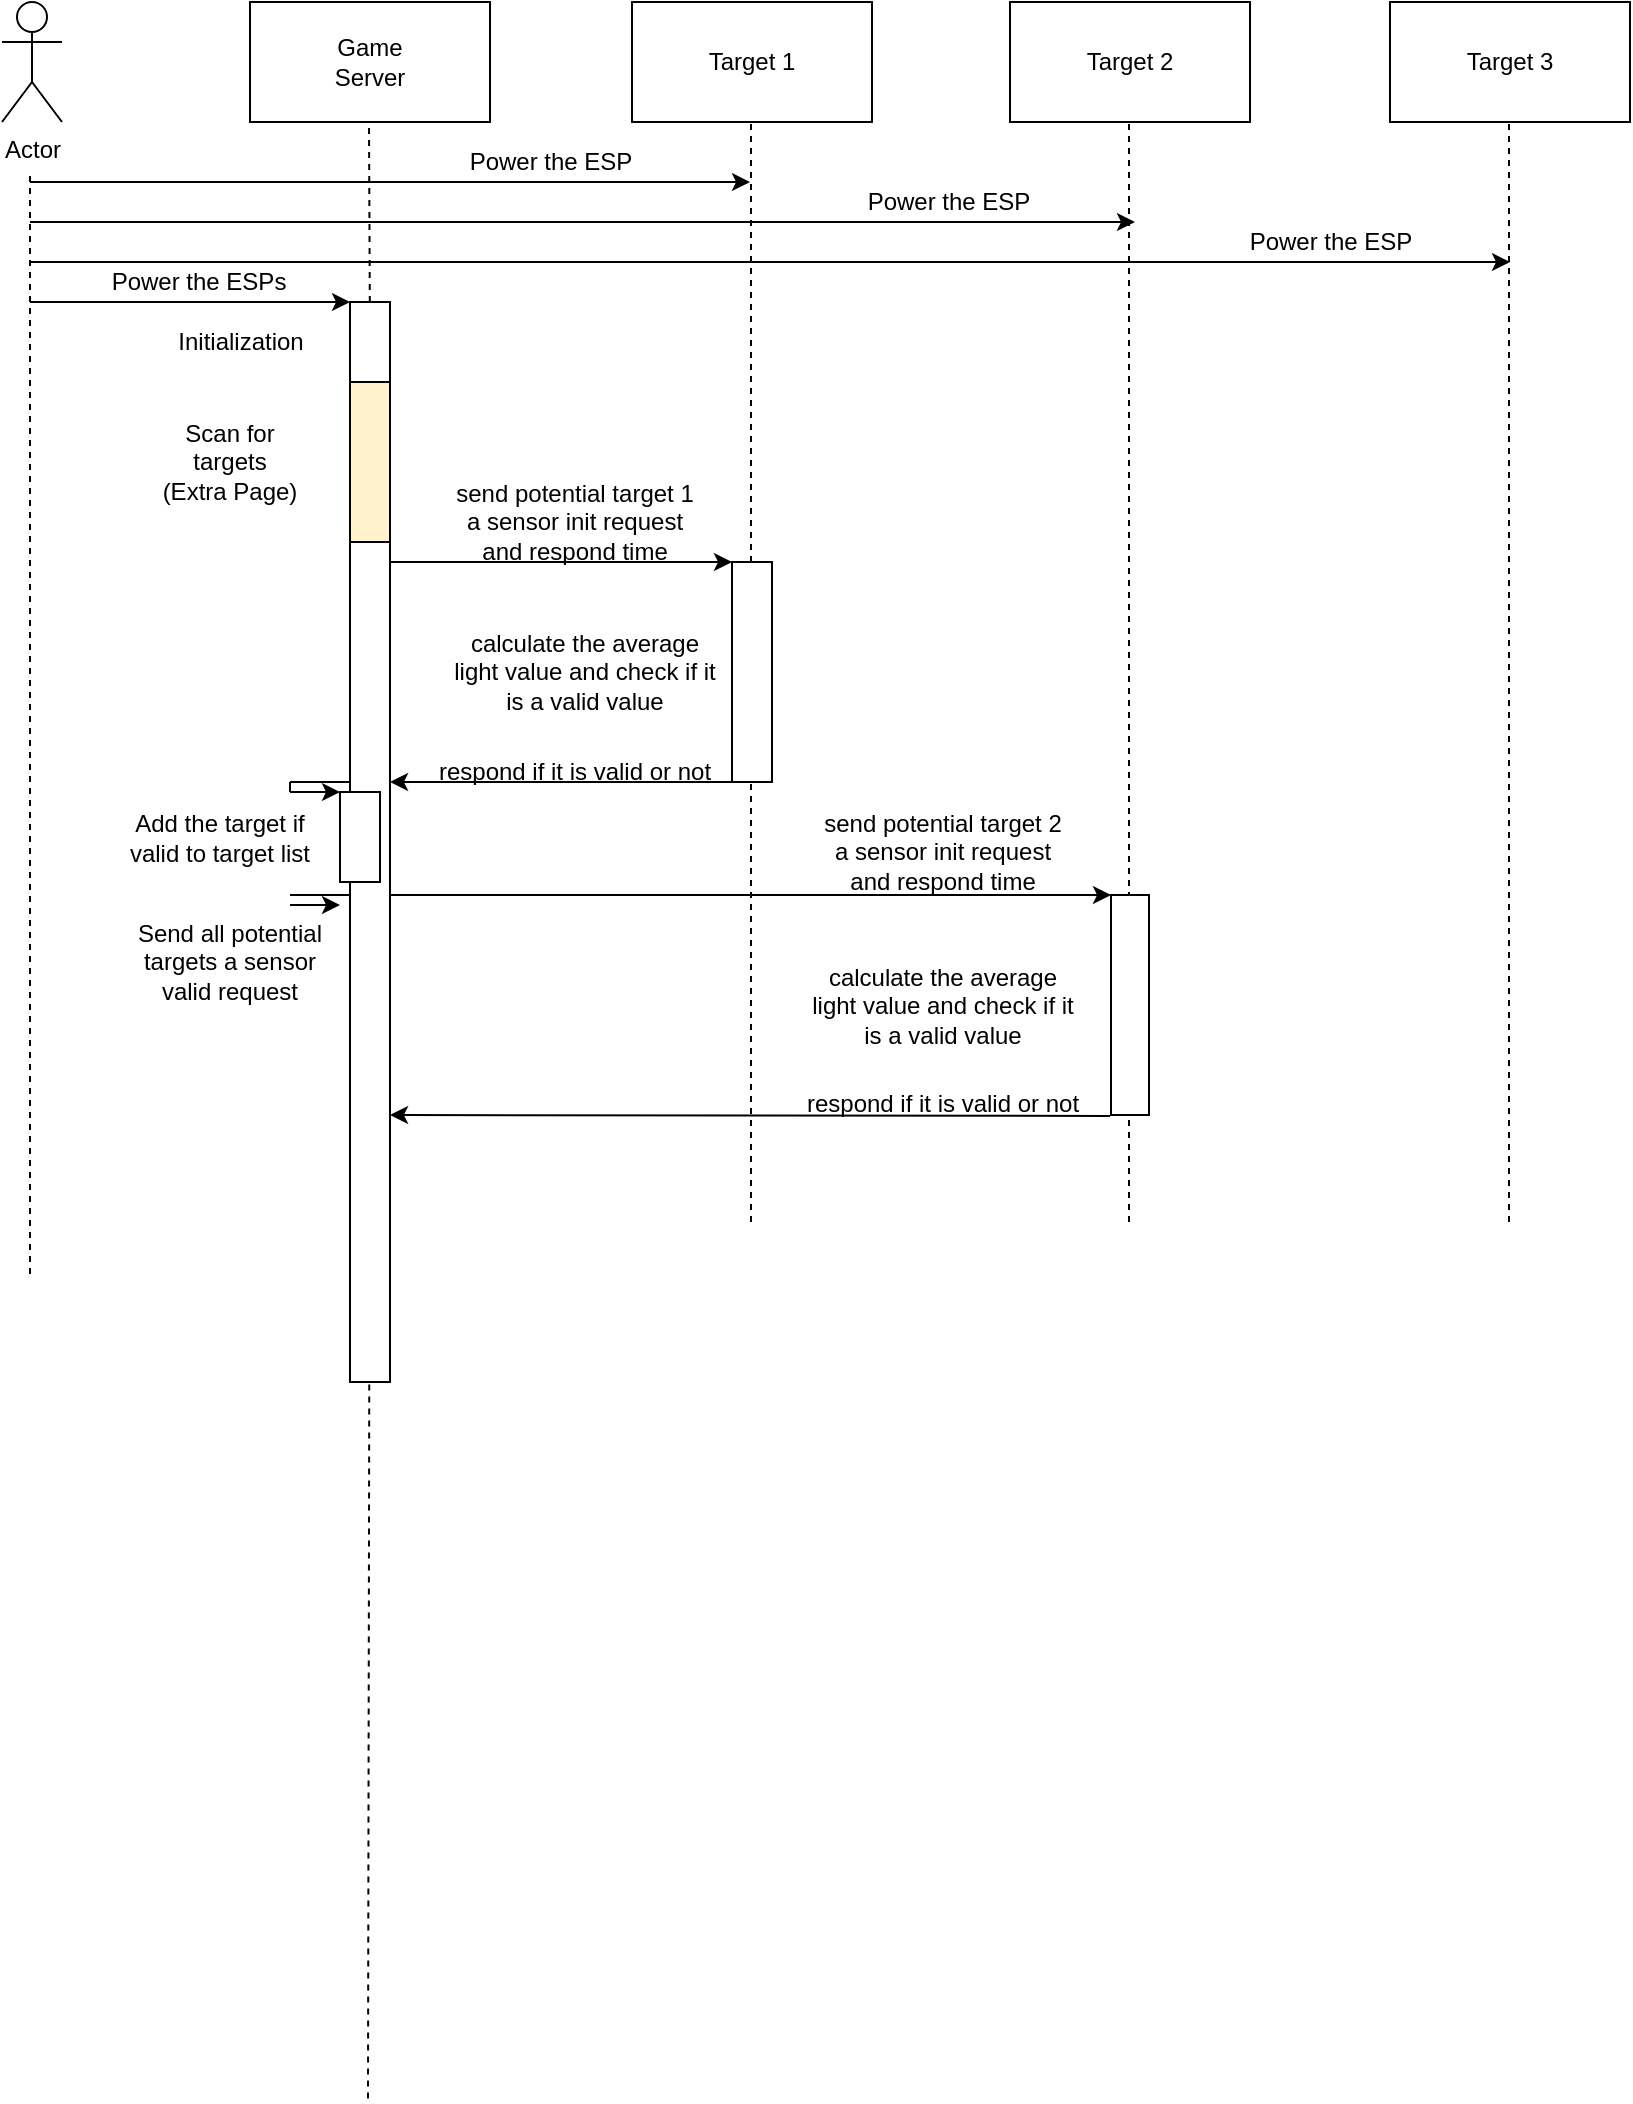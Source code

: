 <mxfile version="12.6.1" pages="2"><diagram id="MfWZ7HFCFdVoqE-oxFFF" name="Complete SD"><mxGraphModel dx="395" dy="217" grid="1" gridSize="10" guides="1" tooltips="1" connect="1" arrows="1" fold="1" page="1" pageScale="1" pageWidth="827" pageHeight="1169" math="0" shadow="0"><root><mxCell id="0"/><mxCell id="1" parent="0"/><mxCell id="372_Hg3r0qdoi_aWAIqr-1" value="Actor" style="shape=umlActor;verticalLabelPosition=bottom;labelBackgroundColor=#ffffff;verticalAlign=top;html=1;outlineConnect=0;" vertex="1" parent="1"><mxGeometry x="126" y="20" width="30" height="60" as="geometry"/></mxCell><mxCell id="372_Hg3r0qdoi_aWAIqr-2" value="" style="endArrow=none;dashed=1;html=1;" edge="1" parent="1"><mxGeometry width="50" height="50" relative="1" as="geometry"><mxPoint x="140" y="656" as="sourcePoint"/><mxPoint x="140" y="106" as="targetPoint"/></mxGeometry></mxCell><mxCell id="372_Hg3r0qdoi_aWAIqr-3" value="&lt;div&gt;Game&lt;/div&gt;&lt;div&gt;Server&lt;br&gt;&lt;/div&gt;" style="rounded=0;whiteSpace=wrap;html=1;" vertex="1" parent="1"><mxGeometry x="250" y="20" width="120" height="60" as="geometry"/></mxCell><mxCell id="372_Hg3r0qdoi_aWAIqr-4" value="Target 1" style="rounded=0;whiteSpace=wrap;html=1;" vertex="1" parent="1"><mxGeometry x="441" y="20" width="120" height="60" as="geometry"/></mxCell><mxCell id="372_Hg3r0qdoi_aWAIqr-5" value="Target 2" style="rounded=0;whiteSpace=wrap;html=1;" vertex="1" parent="1"><mxGeometry x="630" y="20" width="120" height="60" as="geometry"/></mxCell><mxCell id="372_Hg3r0qdoi_aWAIqr-6" value="&lt;div&gt;Target 3&lt;/div&gt;" style="rounded=0;whiteSpace=wrap;html=1;" vertex="1" parent="1"><mxGeometry x="820" y="20" width="120" height="60" as="geometry"/></mxCell><mxCell id="372_Hg3r0qdoi_aWAIqr-7" value="" style="endArrow=none;dashed=1;html=1;" edge="1" parent="1" source="372_Hg3r0qdoi_aWAIqr-14"><mxGeometry width="50" height="50" relative="1" as="geometry"><mxPoint x="309.5" y="630" as="sourcePoint"/><mxPoint x="309.5" y="80" as="targetPoint"/></mxGeometry></mxCell><mxCell id="372_Hg3r0qdoi_aWAIqr-8" value="" style="endArrow=none;dashed=1;html=1;" edge="1" parent="1"><mxGeometry width="50" height="50" relative="1" as="geometry"><mxPoint x="500.5" y="630" as="sourcePoint"/><mxPoint x="500.5" y="80" as="targetPoint"/></mxGeometry></mxCell><mxCell id="372_Hg3r0qdoi_aWAIqr-9" value="" style="endArrow=none;dashed=1;html=1;" edge="1" parent="1"><mxGeometry width="50" height="50" relative="1" as="geometry"><mxPoint x="689.5" y="630" as="sourcePoint"/><mxPoint x="689.5" y="80" as="targetPoint"/></mxGeometry></mxCell><mxCell id="372_Hg3r0qdoi_aWAIqr-10" value="" style="endArrow=none;dashed=1;html=1;" edge="1" parent="1"><mxGeometry width="50" height="50" relative="1" as="geometry"><mxPoint x="879.5" y="630" as="sourcePoint"/><mxPoint x="879.5" y="80" as="targetPoint"/></mxGeometry></mxCell><mxCell id="372_Hg3r0qdoi_aWAIqr-11" value="" style="endArrow=classic;html=1;entryX=0;entryY=0;entryDx=0;entryDy=0;" edge="1" parent="1" target="372_Hg3r0qdoi_aWAIqr-14"><mxGeometry width="50" height="50" relative="1" as="geometry"><mxPoint x="140" y="170" as="sourcePoint"/><mxPoint x="290" y="170" as="targetPoint"/></mxGeometry></mxCell><mxCell id="372_Hg3r0qdoi_aWAIqr-12" value="Power the ESPs" style="text;html=1;align=center;verticalAlign=middle;resizable=0;points=[];labelBackgroundColor=#ffffff;" vertex="1" connectable="0" parent="372_Hg3r0qdoi_aWAIqr-11"><mxGeometry x="0.176" y="3" relative="1" as="geometry"><mxPoint x="-10" y="-7" as="offset"/></mxGeometry></mxCell><mxCell id="372_Hg3r0qdoi_aWAIqr-14" value="" style="rounded=0;whiteSpace=wrap;html=1;" vertex="1" parent="1"><mxGeometry x="300" y="170" width="20" height="40" as="geometry"/></mxCell><mxCell id="372_Hg3r0qdoi_aWAIqr-15" value="" style="endArrow=none;dashed=1;html=1;" edge="1" parent="1" source="372_Hg3r0qdoi_aWAIqr-18" target="372_Hg3r0qdoi_aWAIqr-14"><mxGeometry width="50" height="50" relative="1" as="geometry"><mxPoint x="309.5" y="670" as="sourcePoint"/><mxPoint x="309.5" y="120.0" as="targetPoint"/></mxGeometry></mxCell><mxCell id="372_Hg3r0qdoi_aWAIqr-17" value="Initialization" style="text;html=1;align=center;verticalAlign=middle;resizable=0;points=[];autosize=1;" vertex="1" parent="1"><mxGeometry x="205" y="180" width="80" height="20" as="geometry"/></mxCell><mxCell id="372_Hg3r0qdoi_aWAIqr-18" value="" style="rounded=0;whiteSpace=wrap;html=1;fillColor=#fff2cc;strokeColor=#000000;gradientColor=none;" vertex="1" parent="1"><mxGeometry x="300" y="210" width="20" height="80" as="geometry"/></mxCell><mxCell id="372_Hg3r0qdoi_aWAIqr-20" value="" style="endArrow=none;dashed=1;html=1;" edge="1" parent="1" source="8JYNg3FqNEhA8uTFYcMI-2" target="372_Hg3r0qdoi_aWAIqr-18"><mxGeometry width="50" height="50" relative="1" as="geometry"><mxPoint x="309.5" y="670" as="sourcePoint"/><mxPoint x="309.979" y="210" as="targetPoint"/></mxGeometry></mxCell><mxCell id="372_Hg3r0qdoi_aWAIqr-21" value="&lt;div&gt;Scan for targets&lt;/div&gt;&lt;div&gt;(Extra Page)&lt;br&gt;&lt;/div&gt;" style="text;html=1;strokeColor=none;fillColor=none;align=center;verticalAlign=middle;whiteSpace=wrap;rounded=0;" vertex="1" parent="1"><mxGeometry x="200" y="230" width="80" height="40" as="geometry"/></mxCell><mxCell id="8JYNg3FqNEhA8uTFYcMI-2" value="" style="rounded=0;whiteSpace=wrap;html=1;" vertex="1" parent="1"><mxGeometry x="300" y="290" width="20" height="420" as="geometry"/></mxCell><mxCell id="8JYNg3FqNEhA8uTFYcMI-3" value="" style="endArrow=none;dashed=1;html=1;" edge="1" parent="1" target="8JYNg3FqNEhA8uTFYcMI-2"><mxGeometry width="50" height="50" relative="1" as="geometry"><mxPoint x="309" y="1068.276" as="sourcePoint"/><mxPoint x="309.952" y="288" as="targetPoint"/></mxGeometry></mxCell><mxCell id="8JYNg3FqNEhA8uTFYcMI-5" value="&lt;div style=&quot;font-size: 12px&quot;&gt;send potential target 1&lt;br&gt;&lt;/div&gt;&lt;div style=&quot;font-size: 12px&quot;&gt; a sensor init request&lt;/div&gt;&lt;div style=&quot;font-size: 12px&quot;&gt;and respond time&lt;br&gt;&lt;/div&gt;" style="text;html=1;fontSize=12;align=center;verticalAlign=middle;" vertex="1" parent="1"><mxGeometry x="337" y="250" width="150" height="60" as="geometry"/></mxCell><mxCell id="8JYNg3FqNEhA8uTFYcMI-6" value="" style="endArrow=classic;html=1;fontSize=12;entryX=0;entryY=0;entryDx=0;entryDy=0;" edge="1" parent="1" target="8JYNg3FqNEhA8uTFYcMI-7"><mxGeometry width="50" height="50" relative="1" as="geometry"><mxPoint x="320" y="300" as="sourcePoint"/><mxPoint x="500" y="300" as="targetPoint"/></mxGeometry></mxCell><mxCell id="8JYNg3FqNEhA8uTFYcMI-7" value="" style="rounded=0;whiteSpace=wrap;html=1;" vertex="1" parent="1"><mxGeometry x="491" y="300" width="20" height="110" as="geometry"/></mxCell><mxCell id="8JYNg3FqNEhA8uTFYcMI-8" value="Send all potential targets a sensor valid request" style="text;html=1;strokeColor=none;fillColor=none;align=center;verticalAlign=middle;whiteSpace=wrap;rounded=0;fontSize=12;" vertex="1" parent="1"><mxGeometry x="185" y="477.5" width="110" height="45" as="geometry"/></mxCell><mxCell id="8JYNg3FqNEhA8uTFYcMI-9" value="calculate the average light value and check if it is a valid value" style="text;html=1;strokeColor=none;fillColor=none;align=center;verticalAlign=middle;whiteSpace=wrap;rounded=0;fontSize=12;" vertex="1" parent="1"><mxGeometry x="348" y="345" width="139" height="20" as="geometry"/></mxCell><mxCell id="8JYNg3FqNEhA8uTFYcMI-10" value="" style="endArrow=classic;html=1;fontSize=12;entryX=0;entryY=0;entryDx=0;entryDy=0;" edge="1" parent="1"><mxGeometry width="50" height="50" relative="1" as="geometry"><mxPoint x="491" y="410" as="sourcePoint"/><mxPoint x="320" y="410" as="targetPoint"/></mxGeometry></mxCell><mxCell id="8JYNg3FqNEhA8uTFYcMI-11" value="respond if it is valid or not" style="text;html=1;fontSize=12;align=center;verticalAlign=middle;" vertex="1" parent="1"><mxGeometry x="337" y="375" width="150" height="60" as="geometry"/></mxCell><mxCell id="8JYNg3FqNEhA8uTFYcMI-12" value="" style="endArrow=classic;html=1;" edge="1" parent="1"><mxGeometry width="50" height="50" relative="1" as="geometry"><mxPoint x="140.0" y="110" as="sourcePoint"/><mxPoint x="500" y="110" as="targetPoint"/></mxGeometry></mxCell><mxCell id="8JYNg3FqNEhA8uTFYcMI-13" value="Power the ESP" style="text;html=1;align=center;verticalAlign=middle;resizable=0;points=[];labelBackgroundColor=#ffffff;" vertex="1" connectable="0" parent="8JYNg3FqNEhA8uTFYcMI-12"><mxGeometry x="0.176" y="3" relative="1" as="geometry"><mxPoint x="48.33" y="-7" as="offset"/></mxGeometry></mxCell><mxCell id="8JYNg3FqNEhA8uTFYcMI-16" value="" style="endArrow=classic;html=1;" edge="1" parent="1"><mxGeometry width="50" height="50" relative="1" as="geometry"><mxPoint x="140" y="130" as="sourcePoint"/><mxPoint x="692.5" y="130" as="targetPoint"/></mxGeometry></mxCell><mxCell id="8JYNg3FqNEhA8uTFYcMI-17" value="Power the ESP" style="text;html=1;align=center;verticalAlign=middle;resizable=0;points=[];labelBackgroundColor=#ffffff;" vertex="1" connectable="0" parent="8JYNg3FqNEhA8uTFYcMI-16"><mxGeometry x="0.176" y="3" relative="1" as="geometry"><mxPoint x="134.17" y="-7" as="offset"/></mxGeometry></mxCell><mxCell id="8JYNg3FqNEhA8uTFYcMI-18" value="" style="endArrow=classic;html=1;" edge="1" parent="1"><mxGeometry width="50" height="50" relative="1" as="geometry"><mxPoint x="140" y="150.0" as="sourcePoint"/><mxPoint x="880" y="150" as="targetPoint"/></mxGeometry></mxCell><mxCell id="8JYNg3FqNEhA8uTFYcMI-19" value="Power the ESP" style="text;html=1;align=center;verticalAlign=middle;resizable=0;points=[];labelBackgroundColor=#ffffff;" vertex="1" connectable="0" parent="8JYNg3FqNEhA8uTFYcMI-18"><mxGeometry x="0.176" y="3" relative="1" as="geometry"><mxPoint x="214.71" y="-7" as="offset"/></mxGeometry></mxCell><mxCell id="8JYNg3FqNEhA8uTFYcMI-20" value="&lt;div style=&quot;font-size: 12px&quot;&gt;send potential target 2&lt;br&gt;&lt;/div&gt;&lt;div style=&quot;font-size: 12px&quot;&gt; a sensor init request&lt;/div&gt;&lt;div style=&quot;font-size: 12px&quot;&gt;and respond time&lt;br&gt;&lt;/div&gt;" style="text;html=1;fontSize=12;align=center;verticalAlign=middle;" vertex="1" parent="1"><mxGeometry x="521" y="415" width="150" height="60" as="geometry"/></mxCell><mxCell id="8JYNg3FqNEhA8uTFYcMI-21" value="" style="endArrow=classic;html=1;fontSize=12;entryX=0;entryY=0;entryDx=0;entryDy=0;" edge="1" parent="1" target="8JYNg3FqNEhA8uTFYcMI-22"><mxGeometry width="50" height="50" relative="1" as="geometry"><mxPoint x="320" y="466.5" as="sourcePoint"/><mxPoint x="500" y="466.5" as="targetPoint"/></mxGeometry></mxCell><mxCell id="8JYNg3FqNEhA8uTFYcMI-22" value="" style="rounded=0;whiteSpace=wrap;html=1;" vertex="1" parent="1"><mxGeometry x="680.5" y="466.5" width="19" height="110" as="geometry"/></mxCell><mxCell id="8JYNg3FqNEhA8uTFYcMI-23" value="calculate the average light value and check if it is a valid value" style="text;html=1;strokeColor=none;fillColor=none;align=center;verticalAlign=middle;whiteSpace=wrap;rounded=0;fontSize=12;" vertex="1" parent="1"><mxGeometry x="526.5" y="497.75" width="139" height="47.5" as="geometry"/></mxCell><mxCell id="8JYNg3FqNEhA8uTFYcMI-24" value="" style="endArrow=classic;html=1;fontSize=12;entryX=0;entryY=0;entryDx=0;entryDy=0;" edge="1" parent="1"><mxGeometry width="50" height="50" relative="1" as="geometry"><mxPoint x="680" y="577" as="sourcePoint"/><mxPoint x="320" y="576.5" as="targetPoint"/></mxGeometry></mxCell><mxCell id="8JYNg3FqNEhA8uTFYcMI-25" value="respond if it is valid or not" style="text;html=1;fontSize=12;align=center;verticalAlign=middle;" vertex="1" parent="1"><mxGeometry x="521" y="541" width="150" height="60" as="geometry"/></mxCell><mxCell id="8JYNg3FqNEhA8uTFYcMI-28" value="" style="rounded=0;whiteSpace=wrap;html=1;strokeColor=#000000;gradientColor=none;fontSize=12;align=center;" vertex="1" parent="1"><mxGeometry x="295" y="415" width="20" height="45" as="geometry"/></mxCell><mxCell id="8JYNg3FqNEhA8uTFYcMI-29" value="Add the target if valid to target list" style="text;html=1;strokeColor=none;fillColor=none;align=center;verticalAlign=middle;whiteSpace=wrap;rounded=0;fontSize=12;" vertex="1" parent="1"><mxGeometry x="185" y="427.5" width="100" height="20" as="geometry"/></mxCell><mxCell id="8JYNg3FqNEhA8uTFYcMI-30" value="" style="endArrow=classic;html=1;fontSize=12;entryX=0;entryY=0;entryDx=0;entryDy=0;" edge="1" parent="1" target="8JYNg3FqNEhA8uTFYcMI-28"><mxGeometry width="50" height="50" relative="1" as="geometry"><mxPoint x="270" y="415" as="sourcePoint"/><mxPoint x="360" y="160" as="targetPoint"/></mxGeometry></mxCell><mxCell id="8JYNg3FqNEhA8uTFYcMI-31" value="" style="endArrow=none;html=1;fontSize=12;" edge="1" parent="1"><mxGeometry width="50" height="50" relative="1" as="geometry"><mxPoint x="270" y="415" as="sourcePoint"/><mxPoint x="270" y="410" as="targetPoint"/></mxGeometry></mxCell><mxCell id="8JYNg3FqNEhA8uTFYcMI-32" value="" style="endArrow=none;html=1;fontSize=12;" edge="1" parent="1"><mxGeometry width="50" height="50" relative="1" as="geometry"><mxPoint x="300" y="410" as="sourcePoint"/><mxPoint x="270" y="410" as="targetPoint"/><Array as="points"><mxPoint x="270" y="410"/></Array></mxGeometry></mxCell><mxCell id="8JYNg3FqNEhA8uTFYcMI-37" value="" style="endArrow=classic;html=1;fontSize=12;entryX=0;entryY=0;entryDx=0;entryDy=0;" edge="1" parent="1"><mxGeometry width="50" height="50" relative="1" as="geometry"><mxPoint x="270" y="471.5" as="sourcePoint"/><mxPoint x="295" y="471.5" as="targetPoint"/><Array as="points"><mxPoint x="280" y="471.5"/></Array></mxGeometry></mxCell><mxCell id="8JYNg3FqNEhA8uTFYcMI-38" value="" style="endArrow=none;html=1;fontSize=12;" edge="1" parent="1"><mxGeometry width="50" height="50" relative="1" as="geometry"><mxPoint x="300" y="466.5" as="sourcePoint"/><mxPoint x="270" y="466.5" as="targetPoint"/><Array as="points"><mxPoint x="270" y="466.5"/></Array></mxGeometry></mxCell></root></mxGraphModel></diagram><diagram id="HNvVUc5xibgih1ufhwRD" name="Scan for targets SD"><mxGraphModel dx="1393" dy="767" grid="1" gridSize="10" guides="1" tooltips="1" connect="1" arrows="1" fold="1" page="1" pageScale="1" pageWidth="827" pageHeight="1169" math="0" shadow="0"><root><mxCell id="hmfzKV4nmB00qgsJ5oiq-0"/><mxCell id="hmfzKV4nmB00qgsJ5oiq-1" parent="hmfzKV4nmB00qgsJ5oiq-0"/><mxCell id="EPO7sPBPo4O1fsXeYF2H-2" value="&lt;div&gt;Game&lt;/div&gt;&lt;div&gt;Server&lt;br&gt;&lt;/div&gt;" style="rounded=0;whiteSpace=wrap;html=1;" vertex="1" parent="hmfzKV4nmB00qgsJ5oiq-1"><mxGeometry x="92" y="141" width="120" height="60" as="geometry"/></mxCell><mxCell id="EPO7sPBPo4O1fsXeYF2H-3" value="Target 1" style="rounded=0;whiteSpace=wrap;html=1;" vertex="1" parent="hmfzKV4nmB00qgsJ5oiq-1"><mxGeometry x="283" y="141" width="120" height="60" as="geometry"/></mxCell><mxCell id="EPO7sPBPo4O1fsXeYF2H-4" value="Target 2" style="rounded=0;whiteSpace=wrap;html=1;" vertex="1" parent="hmfzKV4nmB00qgsJ5oiq-1"><mxGeometry x="472" y="141" width="120" height="60" as="geometry"/></mxCell><mxCell id="EPO7sPBPo4O1fsXeYF2H-5" value="&lt;div&gt;Target 3&lt;/div&gt;" style="rounded=0;whiteSpace=wrap;html=1;" vertex="1" parent="hmfzKV4nmB00qgsJ5oiq-1"><mxGeometry x="662" y="141" width="120" height="60" as="geometry"/></mxCell><mxCell id="EPO7sPBPo4O1fsXeYF2H-6" value="" style="endArrow=none;dashed=1;html=1;" edge="1" parent="hmfzKV4nmB00qgsJ5oiq-1"><mxGeometry width="50" height="50" relative="1" as="geometry"><mxPoint x="151.857" y="251" as="sourcePoint"/><mxPoint x="151.5" y="201" as="targetPoint"/></mxGeometry></mxCell><mxCell id="EPO7sPBPo4O1fsXeYF2H-7" value="" style="endArrow=none;dashed=1;html=1;" edge="1" parent="hmfzKV4nmB00qgsJ5oiq-1" source="EPO7sPBPo4O1fsXeYF2H-34"><mxGeometry width="50" height="50" relative="1" as="geometry"><mxPoint x="342.5" y="751" as="sourcePoint"/><mxPoint x="342.5" y="201" as="targetPoint"/></mxGeometry></mxCell><mxCell id="EPO7sPBPo4O1fsXeYF2H-8" value="" style="endArrow=none;dashed=1;html=1;" edge="1" parent="hmfzKV4nmB00qgsJ5oiq-1" source="EPO7sPBPo4O1fsXeYF2H-49"><mxGeometry width="50" height="50" relative="1" as="geometry"><mxPoint x="531.5" y="751" as="sourcePoint"/><mxPoint x="531.5" y="201" as="targetPoint"/></mxGeometry></mxCell><mxCell id="EPO7sPBPo4O1fsXeYF2H-9" value="" style="endArrow=none;dashed=1;html=1;" edge="1" parent="hmfzKV4nmB00qgsJ5oiq-1" source="EPO7sPBPo4O1fsXeYF2H-52"><mxGeometry width="50" height="50" relative="1" as="geometry"><mxPoint x="721.5" y="751" as="sourcePoint"/><mxPoint x="721.5" y="201" as="targetPoint"/></mxGeometry></mxCell><mxCell id="EPO7sPBPo4O1fsXeYF2H-13" value="" style="endArrow=none;dashed=1;html=1;" edge="1" parent="hmfzKV4nmB00qgsJ5oiq-1" source="EPO7sPBPo4O1fsXeYF2H-15"><mxGeometry width="50" height="50" relative="1" as="geometry"><mxPoint x="151.5" y="751" as="sourcePoint"/><mxPoint x="152" y="291" as="targetPoint"/></mxGeometry></mxCell><mxCell id="EPO7sPBPo4O1fsXeYF2H-15" value="" style="rounded=0;whiteSpace=wrap;html=1;" vertex="1" parent="hmfzKV4nmB00qgsJ5oiq-1"><mxGeometry x="142" y="251" width="20" height="150" as="geometry"/></mxCell><mxCell id="EPO7sPBPo4O1fsXeYF2H-16" value="" style="endArrow=none;dashed=1;html=1;" edge="1" parent="hmfzKV4nmB00qgsJ5oiq-1" target="EPO7sPBPo4O1fsXeYF2H-15"><mxGeometry width="50" height="50" relative="1" as="geometry"><mxPoint x="152" y="601" as="sourcePoint"/><mxPoint x="151.979" y="291" as="targetPoint"/></mxGeometry></mxCell><mxCell id="EPO7sPBPo4O1fsXeYF2H-17" value="&lt;div style=&quot;font-size: 20px;&quot;&gt;Scan for targets&lt;/div&gt;" style="text;html=1;strokeColor=none;fillColor=none;align=center;verticalAlign=middle;whiteSpace=wrap;rounded=0;fontSize=20;" vertex="1" parent="hmfzKV4nmB00qgsJ5oiq-1"><mxGeometry x="280.67" y="101" width="329" height="20" as="geometry"/></mxCell><mxCell id="EPO7sPBPo4O1fsXeYF2H-23" value="" style="group" vertex="1" connectable="0" parent="hmfzKV4nmB00qgsJ5oiq-1"><mxGeometry x="162" y="261" width="170" height="0.48" as="geometry"/></mxCell><mxCell id="EPO7sPBPo4O1fsXeYF2H-18" value="" style="group" vertex="1" connectable="0" parent="EPO7sPBPo4O1fsXeYF2H-23"><mxGeometry width="170" height="0.48" as="geometry"/></mxCell><mxCell id="EPO7sPBPo4O1fsXeYF2H-19" value="" style="endArrow=classic;html=1;" edge="1" parent="EPO7sPBPo4O1fsXeYF2H-18"><mxGeometry width="50" height="50" relative="1" as="geometry"><mxPoint y="0.48" as="sourcePoint"/><mxPoint x="170" as="targetPoint"/></mxGeometry></mxCell><mxCell id="EPO7sPBPo4O1fsXeYF2H-20" value="WiFi.scanNetworks()" style="text;html=1;align=center;verticalAlign=middle;resizable=0;points=[];labelBackgroundColor=#ffffff;fontSize=11;" vertex="1" connectable="0" parent="EPO7sPBPo4O1fsXeYF2H-19"><mxGeometry x="-0.361" relative="1" as="geometry"><mxPoint x="-127.5" y="49.67" as="offset"/></mxGeometry></mxCell><mxCell id="EPO7sPBPo4O1fsXeYF2H-22" value="request" style="text;html=1;align=center;verticalAlign=middle;resizable=0;points=[];labelBackgroundColor=#ffffff;fontSize=12;" vertex="1" connectable="0" parent="EPO7sPBPo4O1fsXeYF2H-19"><mxGeometry x="0.08" y="2" relative="1" as="geometry"><mxPoint x="-21.66" y="-10.22" as="offset"/></mxGeometry></mxCell><mxCell id="EPO7sPBPo4O1fsXeYF2H-24" value="" style="group" vertex="1" connectable="0" parent="hmfzKV4nmB00qgsJ5oiq-1"><mxGeometry x="162" y="311" width="360" height="0.48" as="geometry"/></mxCell><mxCell id="EPO7sPBPo4O1fsXeYF2H-25" value="" style="group" vertex="1" connectable="0" parent="EPO7sPBPo4O1fsXeYF2H-24"><mxGeometry width="360.0" height="0.48" as="geometry"/></mxCell><mxCell id="EPO7sPBPo4O1fsXeYF2H-26" value="" style="endArrow=classic;html=1;" edge="1" parent="EPO7sPBPo4O1fsXeYF2H-25"><mxGeometry width="50" height="50" relative="1" as="geometry"><mxPoint y="0.48" as="sourcePoint"/><mxPoint x="360.0" as="targetPoint"/></mxGeometry></mxCell><mxCell id="EPO7sPBPo4O1fsXeYF2H-28" value="request" style="text;html=1;align=center;verticalAlign=middle;resizable=0;points=[];labelBackgroundColor=#ffffff;fontSize=12;" vertex="1" connectable="0" parent="EPO7sPBPo4O1fsXeYF2H-26"><mxGeometry x="0.08" y="2" relative="1" as="geometry"><mxPoint x="35.84" y="-8.22" as="offset"/></mxGeometry></mxCell><mxCell id="EPO7sPBPo4O1fsXeYF2H-29" value="" style="group" vertex="1" connectable="0" parent="hmfzKV4nmB00qgsJ5oiq-1"><mxGeometry x="162" y="361" width="170" height="0.48" as="geometry"/></mxCell><mxCell id="EPO7sPBPo4O1fsXeYF2H-30" value="" style="group" vertex="1" connectable="0" parent="EPO7sPBPo4O1fsXeYF2H-29"><mxGeometry width="170" height="0.48" as="geometry"/></mxCell><mxCell id="EPO7sPBPo4O1fsXeYF2H-31" value="" style="endArrow=classic;html=1;entryX=0;entryY=0;entryDx=0;entryDy=0;" edge="1" parent="EPO7sPBPo4O1fsXeYF2H-30" target="EPO7sPBPo4O1fsXeYF2H-52"><mxGeometry width="50" height="50" relative="1" as="geometry"><mxPoint y="0.48" as="sourcePoint"/><mxPoint x="528.889" as="targetPoint"/></mxGeometry></mxCell><mxCell id="EPO7sPBPo4O1fsXeYF2H-33" value="request" style="text;html=1;align=center;verticalAlign=middle;resizable=0;points=[];labelBackgroundColor=#ffffff;fontSize=12;" vertex="1" connectable="0" parent="EPO7sPBPo4O1fsXeYF2H-31"><mxGeometry x="0.08" y="2" relative="1" as="geometry"><mxPoint x="121" y="-8.22" as="offset"/></mxGeometry></mxCell><mxCell id="EPO7sPBPo4O1fsXeYF2H-34" value="" style="rounded=0;whiteSpace=wrap;html=1;" vertex="1" parent="hmfzKV4nmB00qgsJ5oiq-1"><mxGeometry x="333" y="261" width="20" height="30" as="geometry"/></mxCell><mxCell id="EPO7sPBPo4O1fsXeYF2H-35" value="" style="endArrow=none;dashed=1;html=1;" edge="1" parent="hmfzKV4nmB00qgsJ5oiq-1" target="EPO7sPBPo4O1fsXeYF2H-34"><mxGeometry width="50" height="50" relative="1" as="geometry"><mxPoint x="343" y="601" as="sourcePoint"/><mxPoint x="342.5" y="201" as="targetPoint"/></mxGeometry></mxCell><mxCell id="EPO7sPBPo4O1fsXeYF2H-37" value="" style="group" vertex="1" connectable="0" parent="hmfzKV4nmB00qgsJ5oiq-1"><mxGeometry x="162" y="291" width="180" height="0.48" as="geometry"/></mxCell><mxCell id="EPO7sPBPo4O1fsXeYF2H-38" value="" style="group" vertex="1" connectable="0" parent="EPO7sPBPo4O1fsXeYF2H-37"><mxGeometry width="180" height="0.48" as="geometry"/></mxCell><mxCell id="EPO7sPBPo4O1fsXeYF2H-39" value="" style="endArrow=classic;html=1;" edge="1" parent="EPO7sPBPo4O1fsXeYF2H-38"><mxGeometry width="50" height="50" relative="1" as="geometry"><mxPoint x="180" as="sourcePoint"/><mxPoint y="0.48" as="targetPoint"/></mxGeometry></mxCell><mxCell id="EPO7sPBPo4O1fsXeYF2H-42" value="answer" style="text;html=1;align=center;verticalAlign=middle;resizable=0;points=[];autosize=1;fontSize=12;" vertex="1" parent="hmfzKV4nmB00qgsJ5oiq-1"><mxGeometry x="202" y="271.48" width="60" height="20" as="geometry"/></mxCell><mxCell id="EPO7sPBPo4O1fsXeYF2H-43" value="" style="group" vertex="1" connectable="0" parent="hmfzKV4nmB00qgsJ5oiq-1"><mxGeometry x="162" y="341" width="180" height="0.48" as="geometry"/></mxCell><mxCell id="EPO7sPBPo4O1fsXeYF2H-44" value="" style="group" vertex="1" connectable="0" parent="EPO7sPBPo4O1fsXeYF2H-43"><mxGeometry width="180" height="0.48" as="geometry"/></mxCell><mxCell id="EPO7sPBPo4O1fsXeYF2H-45" value="" style="endArrow=classic;html=1;" edge="1" parent="EPO7sPBPo4O1fsXeYF2H-44"><mxGeometry width="50" height="50" relative="1" as="geometry"><mxPoint x="370" as="sourcePoint"/><mxPoint y="0.48" as="targetPoint"/></mxGeometry></mxCell><mxCell id="EPO7sPBPo4O1fsXeYF2H-46" value="" style="group" vertex="1" connectable="0" parent="hmfzKV4nmB00qgsJ5oiq-1"><mxGeometry x="162" y="391" width="180" height="0.48" as="geometry"/></mxCell><mxCell id="EPO7sPBPo4O1fsXeYF2H-47" value="" style="group" vertex="1" connectable="0" parent="EPO7sPBPo4O1fsXeYF2H-46"><mxGeometry width="180" height="0.48" as="geometry"/></mxCell><mxCell id="EPO7sPBPo4O1fsXeYF2H-48" value="" style="endArrow=classic;html=1;" edge="1" parent="EPO7sPBPo4O1fsXeYF2H-47"><mxGeometry width="50" height="50" relative="1" as="geometry"><mxPoint x="560" as="sourcePoint"/><mxPoint y="0.48" as="targetPoint"/></mxGeometry></mxCell><mxCell id="EPO7sPBPo4O1fsXeYF2H-49" value="" style="rounded=0;whiteSpace=wrap;html=1;" vertex="1" parent="hmfzKV4nmB00qgsJ5oiq-1"><mxGeometry x="522" y="311" width="20" height="30" as="geometry"/></mxCell><mxCell id="EPO7sPBPo4O1fsXeYF2H-51" value="" style="endArrow=none;dashed=1;html=1;" edge="1" parent="hmfzKV4nmB00qgsJ5oiq-1" target="EPO7sPBPo4O1fsXeYF2H-49"><mxGeometry width="50" height="50" relative="1" as="geometry"><mxPoint x="532" y="601" as="sourcePoint"/><mxPoint x="531.5" y="201" as="targetPoint"/></mxGeometry></mxCell><mxCell id="EPO7sPBPo4O1fsXeYF2H-52" value="" style="rounded=0;whiteSpace=wrap;html=1;" vertex="1" parent="hmfzKV4nmB00qgsJ5oiq-1"><mxGeometry x="712" y="361.48" width="20" height="30" as="geometry"/></mxCell><mxCell id="EPO7sPBPo4O1fsXeYF2H-53" value="" style="endArrow=none;dashed=1;html=1;" edge="1" parent="hmfzKV4nmB00qgsJ5oiq-1" target="EPO7sPBPo4O1fsXeYF2H-52"><mxGeometry width="50" height="50" relative="1" as="geometry"><mxPoint x="722" y="601" as="sourcePoint"/><mxPoint x="721.5" y="201" as="targetPoint"/></mxGeometry></mxCell><mxCell id="EPO7sPBPo4O1fsXeYF2H-54" value="answer" style="text;html=1;align=center;verticalAlign=middle;resizable=0;points=[];autosize=1;fontSize=12;" vertex="1" parent="hmfzKV4nmB00qgsJ5oiq-1"><mxGeometry x="362" y="321.48" width="60" height="20" as="geometry"/></mxCell><mxCell id="EPO7sPBPo4O1fsXeYF2H-55" value="answer" style="text;html=1;align=center;verticalAlign=middle;resizable=0;points=[];autosize=1;fontSize=12;" vertex="1" parent="hmfzKV4nmB00qgsJ5oiq-1"><mxGeometry x="549.67" y="371" width="60" height="20" as="geometry"/></mxCell><mxCell id="EPO7sPBPo4O1fsXeYF2H-56" value="" style="rounded=0;whiteSpace=wrap;html=1;" vertex="1" parent="hmfzKV4nmB00qgsJ5oiq-1"><mxGeometry x="142" y="401" width="20" height="150" as="geometry"/></mxCell><mxCell id="EPO7sPBPo4O1fsXeYF2H-57" value="write all potential targets in a list" style="text;html=1;strokeColor=none;fillColor=none;align=center;verticalAlign=middle;whiteSpace=wrap;rounded=0;fontSize=12;" vertex="1" parent="hmfzKV4nmB00qgsJ5oiq-1"><mxGeometry x="42" y="466" width="90" height="20" as="geometry"/></mxCell></root></mxGraphModel></diagram></mxfile>